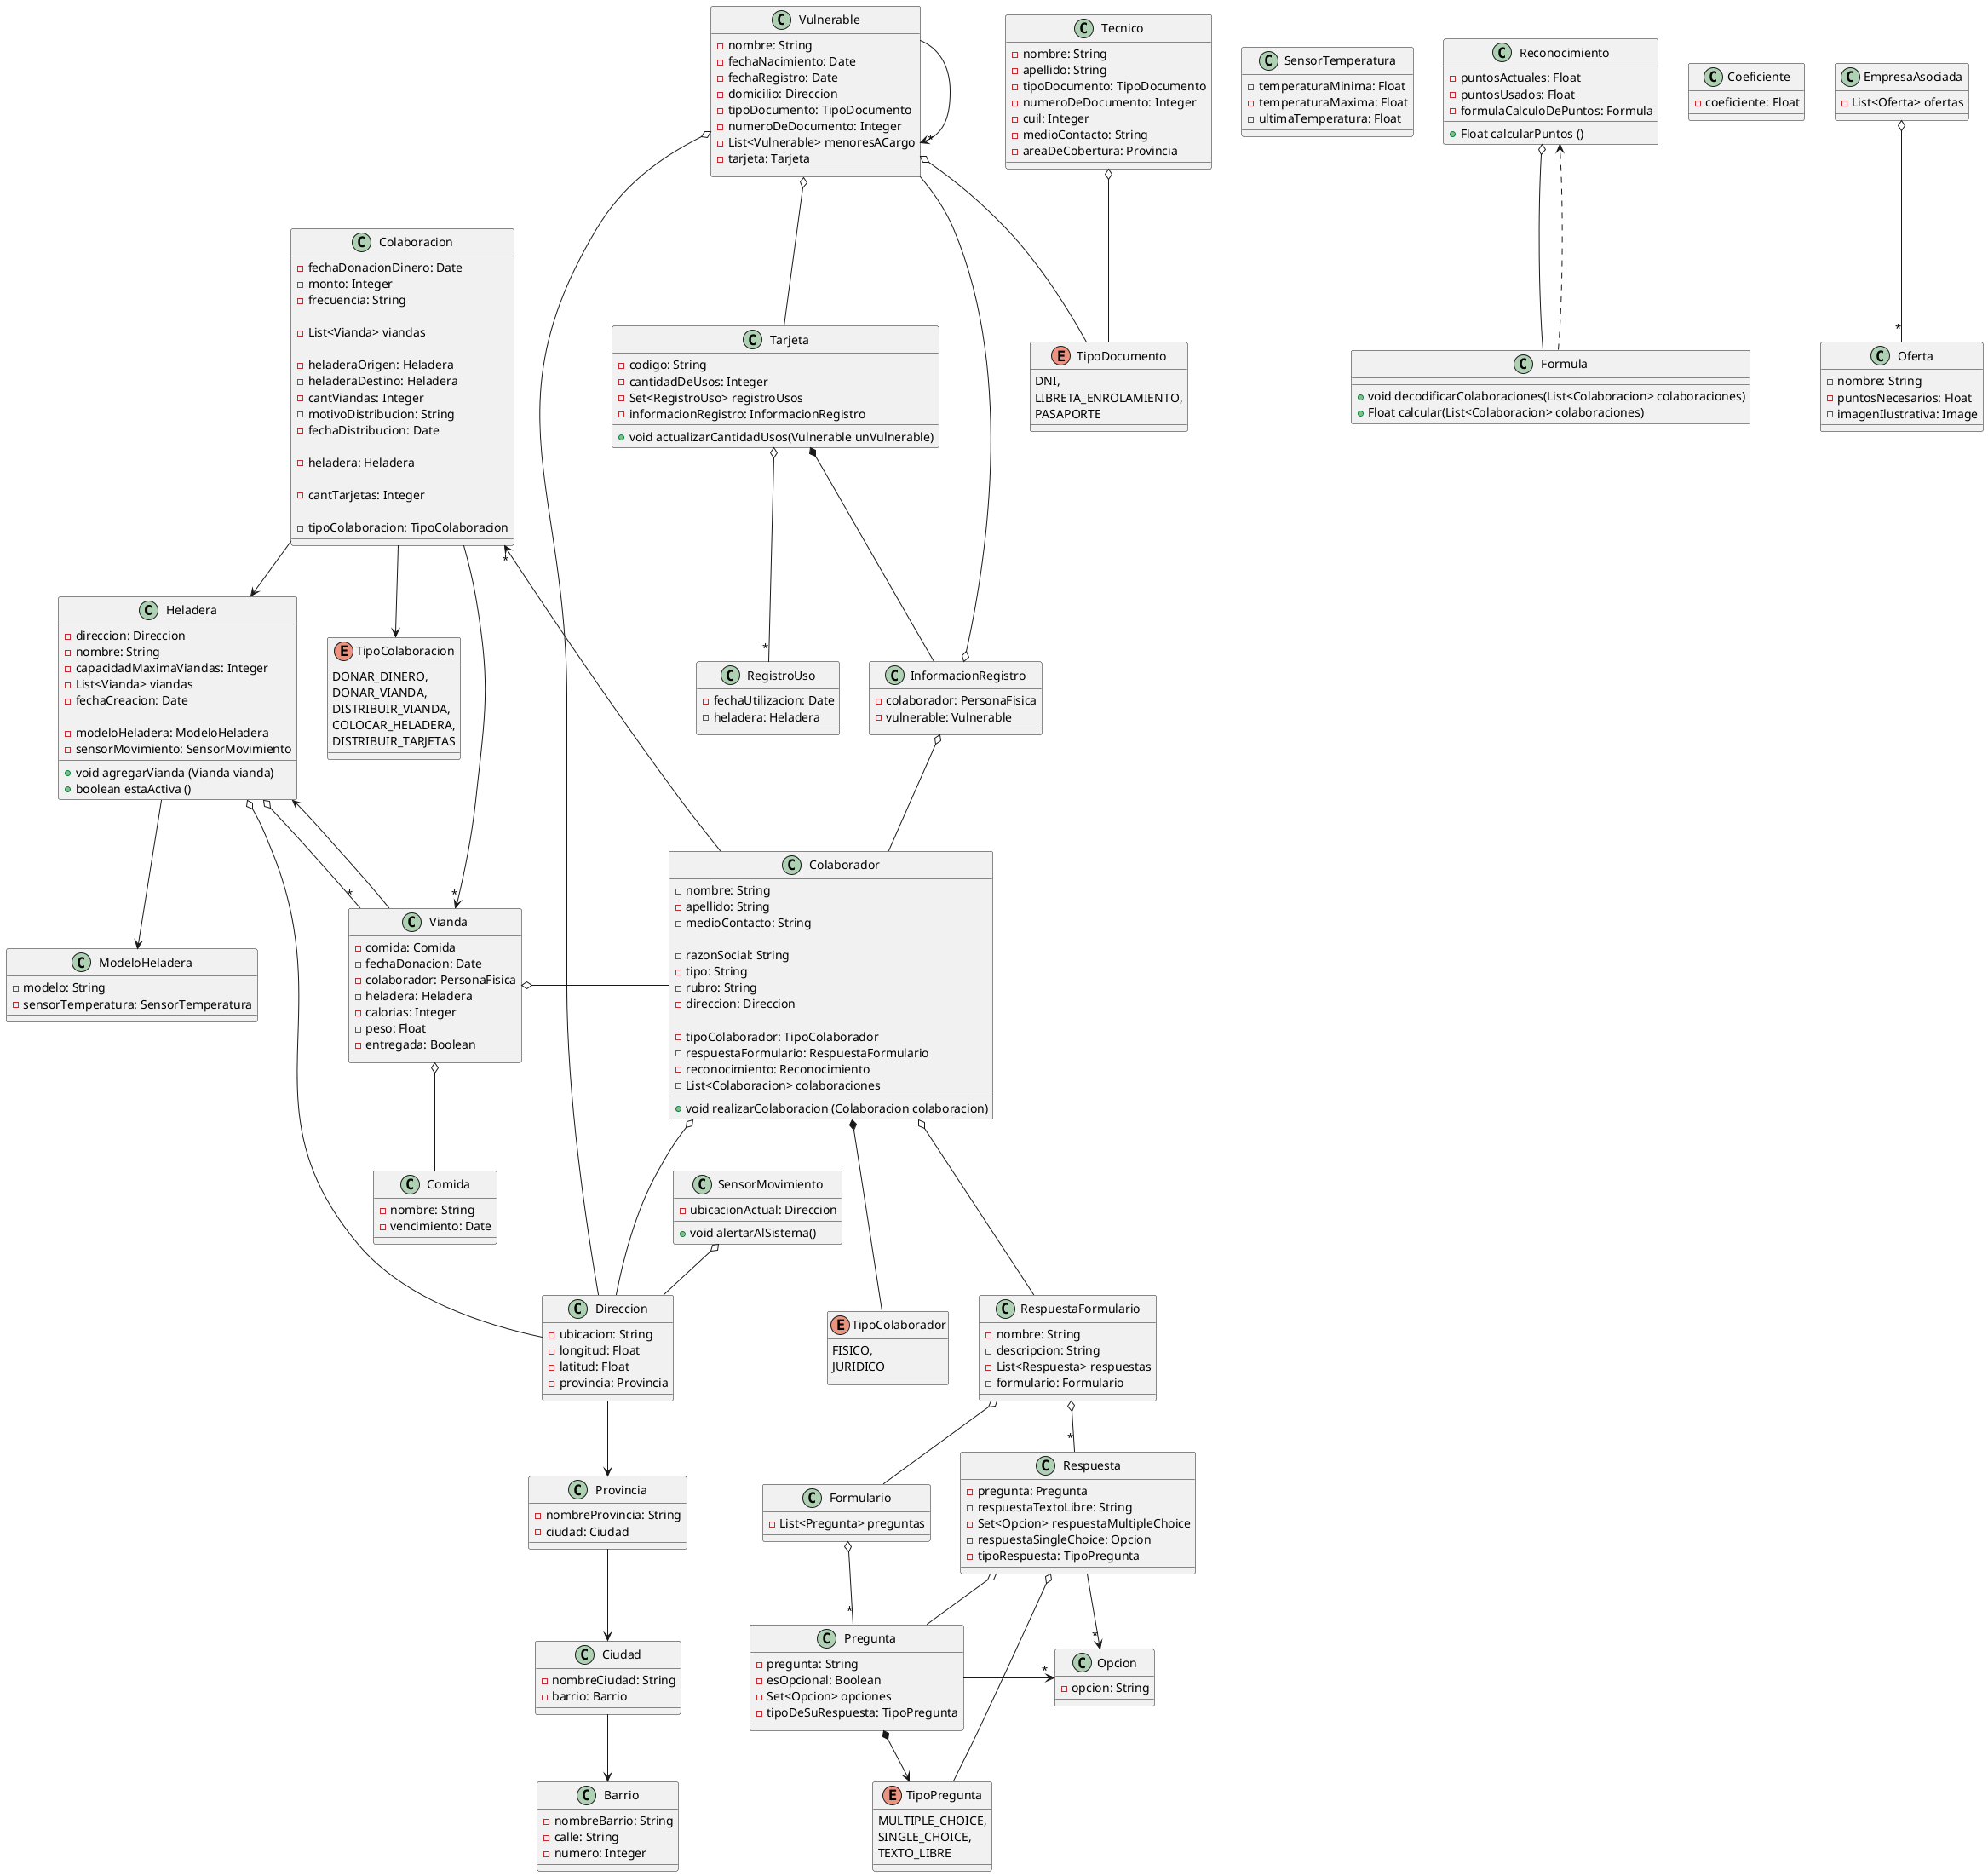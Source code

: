 @startuml
'========================================== Clases de la entrega 1 ============================================='

class Heladera {
    -direccion: Direccion
    -nombre: String
    -capacidadMaximaViandas: Integer
    -List<Vianda> viandas
    -fechaCreacion: Date

    -modeloHeladera: ModeloHeladera
    -sensorMovimiento: SensorMovimiento

    +void agregarVianda (Vianda vianda)
    +boolean estaActiva ()
}

class Direccion {
    -ubicacion: String
    -longitud: Float
    -latitud: Float
    -provincia: Provincia
}

class Provincia {
    -nombreProvincia: String
    -ciudad: Ciudad
}

class Ciudad {
    -nombreCiudad: String
    -barrio: Barrio
}

class Barrio {
    -nombreBarrio: String
    -calle: String
    -numero: Integer
}

class Vianda {
    -comida: Comida
    -fechaDonacion: Date
    -colaborador: PersonaFisica
    -heladera: Heladera
    -calorias: Integer
    -peso: Float
    -entregada: Boolean
}

class Comida {
    -nombre: String
    -vencimiento: Date
}

class Vulnerable {
    -nombre: String
    -fechaNacimiento: Date
    -fechaRegistro: Date
    -domicilio: Direccion
    -tipoDocumento: TipoDocumento
    -numeroDeDocumento: Integer
    -List<Vulnerable> menoresACargo
    -tarjeta: Tarjeta
}

class Colaborador{
    'De Persona Fisica'
    -nombre: String
    -apellido: String
    -medioContacto: String

    'De Persona Juridica'
    -razonSocial: String
    -tipo: String
    -rubro: String
    -direccion: Direccion

    -tipoColaborador: TipoColaborador
    -respuestaFormulario: RespuestaFormulario
    -reconocimiento: Reconocimiento
    -List<Colaboracion> colaboraciones

    +void realizarColaboracion (Colaboracion colaboracion)
}

enum TipoColaborador {
    FISICO,
    JURIDICO
}

class Formulario {
    -List<Pregunta> preguntas
}

class RespuestaFormulario {
    -nombre: String
    -descripcion: String
    -List<Respuesta> respuestas
    -formulario: Formulario
}

class Pregunta {
    -pregunta: String
    -esOpcional: Boolean
    -Set<Opcion> opciones
    -tipoDeSuRespuesta: TipoPregunta
}

class Respuesta {
    -pregunta: Pregunta
    -respuestaTextoLibre: String
    -Set<Opcion> respuestaMultipleChoice
    -respuestaSingleChoice: Opcion
    -tipoRespuesta: TipoPregunta
}

class Opcion {
    -opcion: String
}

enum TipoPregunta {
    MULTIPLE_CHOICE,
    SINGLE_CHOICE,
    TEXTO_LIBRE
}

class Colaboracion {
    'DONAR_DINERO'
    -fechaDonacionDinero: Date
    -monto: Integer
    -frecuencia: String

    'DONAR_VIANDA'
    -List<Vianda> viandas

    'DISTRIBUIR_VIANDA'
    -heladeraOrigen: Heladera
    -heladeraDestino: Heladera
    -cantViandas: Integer
    -motivoDistribucion: String
    -fechaDistribucion: Date

    'COLOCAR_HELADERA'
    -heladera: Heladera

    'DISTRIBUIR_TARJETAS'
    -cantTarjetas: Integer

    -tipoColaboracion: TipoColaboracion
}

enum TipoColaboracion {
    DONAR_DINERO,
    DONAR_VIANDA,
    DISTRIBUIR_VIANDA,
    COLOCAR_HELADERA,
    DISTRIBUIR_TARJETAS
}

'========================================== Clases de la entrega 2 ============================================='

class ModeloHeladera {
    -modelo: String
    -sensorTemperatura: SensorTemperatura
}

class SensorTemperatura {
    -temperaturaMinima: Float
    -temperaturaMaxima: Float
    -ultimaTemperatura: Float
}

class SensorMovimiento {
    -ubicacionActual: Direccion

    +void alertarAlSistema()
}

class Reconocimiento {
    -puntosActuales: Float
    -puntosUsados: Float
    -formulaCalculoDePuntos: Formula

    +Float calcularPuntos ()
}

'TODO'
class Formula {
    +void decodificarColaboraciones(List<Colaboracion> colaboraciones)
    +Float calcular(List<Colaboracion> colaboraciones)
}

class Coeficiente {
    -coeficiente: Float
}

class Tarjeta {
    -codigo: String
    -cantidadDeUsos: Integer
    -Set<RegistroUso> registroUsos
    -informacionRegistro: InformacionRegistro

    +void actualizarCantidadUsos(Vulnerable unVulnerable)
}

class RegistroUso {
    -fechaUtilizacion: Date
    -heladera: Heladera
}

class InformacionRegistro {
    -colaborador: PersonaFisica
    -vulnerable: Vulnerable
}

class Tecnico {
    -nombre: String
    -apellido: String
    -tipoDocumento: TipoDocumento
    -numeroDeDocumento: Integer
    -cuil: Integer
    -medioContacto: String
    -areaDeCobertura: Provincia
}

enum TipoDocumento {
    DNI,
    LIBRETA_ENROLAMIENTO,
    PASAPORTE
}

class EmpresaAsociada {
    -List<Oferta> ofertas
}

class Oferta {
    -nombre: String
    -puntosNecesarios: Float
    -imagenIlustrativa: Image
}

'================================================== Relaciones ================================================'

Heladera o--"*" Vianda
Vianda --> Heladera
Colaboracion --> TipoColaboracion
Colaborador -->"*" Colaboracion
Colaboracion --->"*" Vianda
Colaboracion -> Heladera
Vulnerable ->"*" Vulnerable
Heladera o-- Direccion
Colaborador o--- Direccion
Vianda o-- Comida
Vianda o- Colaborador
Formulario o--"*" Pregunta
RespuestaFormulario o--"*" Respuesta
RespuestaFormulario o-- Formulario
Colaborador o--- RespuestaFormulario
Respuesta -->"*" Opcion
Respuesta o-- Pregunta
Pregunta ->"*" Opcion
Pregunta *--> TipoPregunta
Respuesta o-- TipoPregunta
Direccion --> Provincia
Provincia --> Ciudad
Ciudad --> Barrio
Vulnerable o-- Direccion
Vulnerable o-- TipoDocumento
Tecnico o-- TipoDocumento
Vulnerable o-- Tarjeta
Tarjeta o--"*" RegistroUso
Tarjeta *-- InformacionRegistro
InformacionRegistro o-- Colaborador
InformacionRegistro o-- Vulnerable
Reconocimiento o-- Formula
Formula ..> Reconocimiento
SensorMovimiento o-- Direccion
EmpresaAsociada o--"*" Oferta
Heladera --> ModeloHeladera
Colaborador *--- TipoColaborador

@enduml